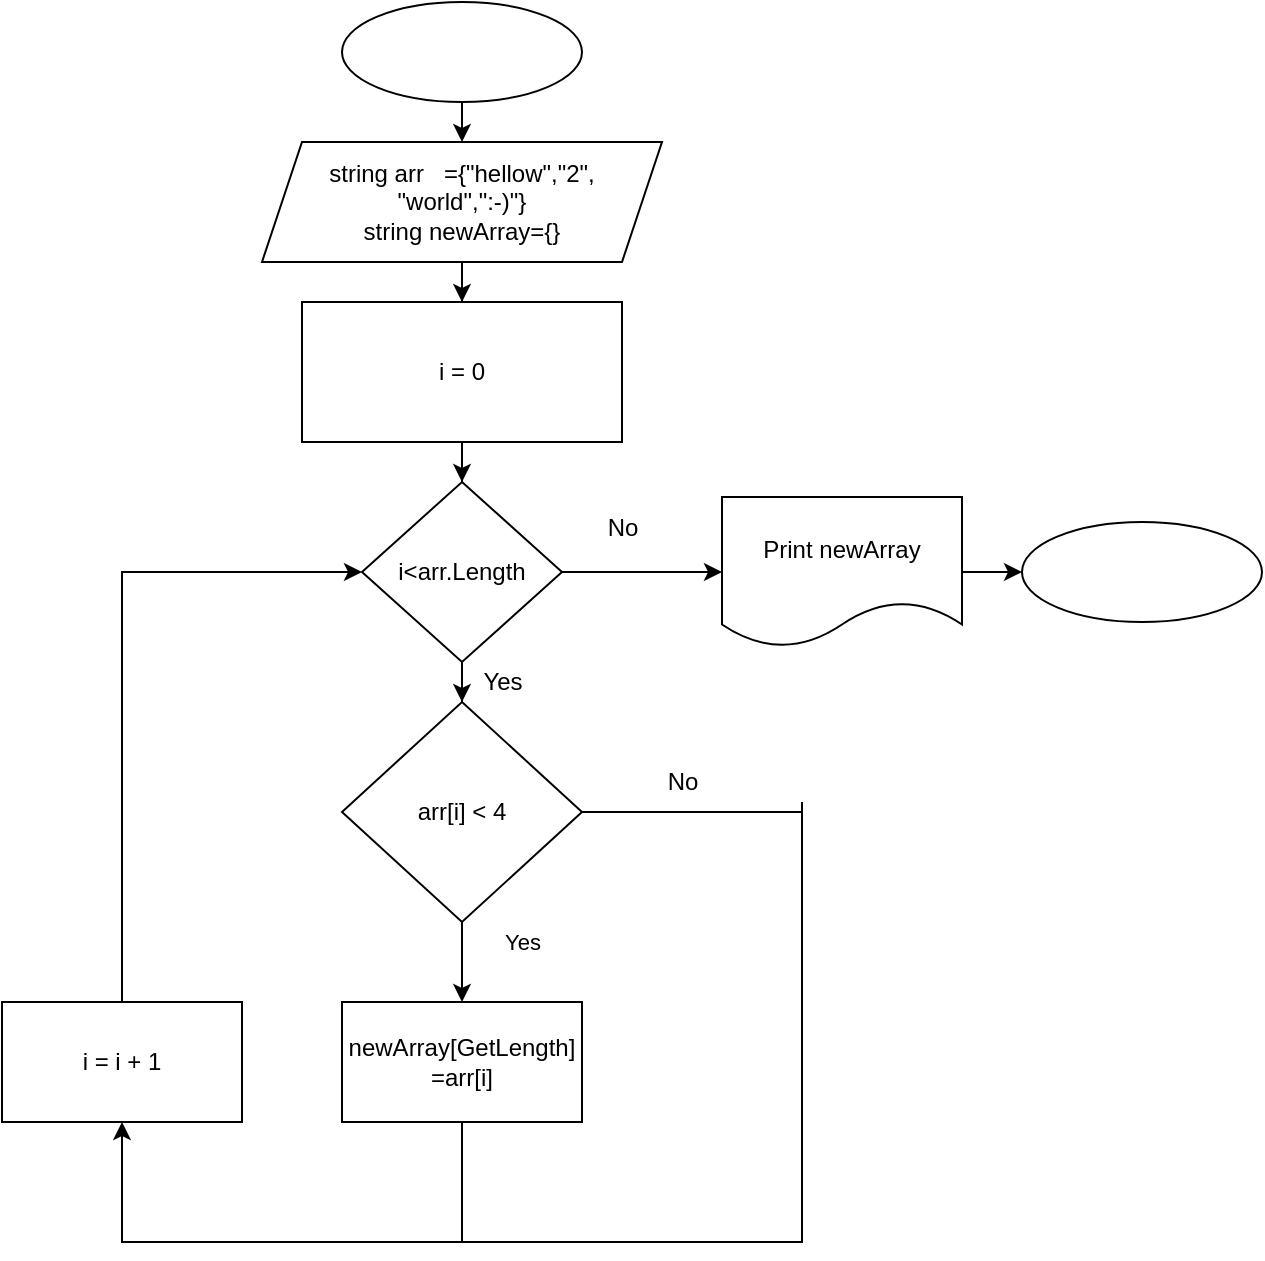 <mxfile version="20.2.3" type="device"><diagram id="GpYmO4Jg0Hdrty17c0Af" name="Страница 2"><mxGraphModel dx="1278" dy="649" grid="1" gridSize="10" guides="1" tooltips="1" connect="1" arrows="1" fold="1" page="1" pageScale="1" pageWidth="827" pageHeight="1169" math="0" shadow="0"><root><mxCell id="0"/><mxCell id="1" parent="0"/><mxCell id="oob2geyQzPJGSkqawXyX-1" value="" style="ellipse;whiteSpace=wrap;html=1;" parent="1" vertex="1"><mxGeometry x="230" y="20" width="120" height="50" as="geometry"/></mxCell><mxCell id="oob2geyQzPJGSkqawXyX-2" value="" style="edgeStyle=orthogonalEdgeStyle;rounded=0;orthogonalLoop=1;jettySize=auto;html=1;" parent="1" source="oob2geyQzPJGSkqawXyX-3" target="oob2geyQzPJGSkqawXyX-5" edge="1"><mxGeometry relative="1" as="geometry"/></mxCell><mxCell id="oob2geyQzPJGSkqawXyX-3" value="string arr&amp;nbsp; &amp;nbsp;={&quot;hellow&quot;,&quot;2&quot;, &quot;world&quot;,&quot;:-)&quot;}&lt;br&gt;string newArray={}" style="shape=parallelogram;perimeter=parallelogramPerimeter;whiteSpace=wrap;html=1;fixedSize=1;" parent="1" vertex="1"><mxGeometry x="190" y="90" width="200" height="60" as="geometry"/></mxCell><mxCell id="oob2geyQzPJGSkqawXyX-4" value="" style="edgeStyle=orthogonalEdgeStyle;rounded=0;orthogonalLoop=1;jettySize=auto;html=1;" parent="1" source="oob2geyQzPJGSkqawXyX-5" target="oob2geyQzPJGSkqawXyX-7" edge="1"><mxGeometry relative="1" as="geometry"/></mxCell><mxCell id="oob2geyQzPJGSkqawXyX-5" value="i = 0" style="whiteSpace=wrap;html=1;" parent="1" vertex="1"><mxGeometry x="210" y="170" width="160" height="70" as="geometry"/></mxCell><mxCell id="oob2geyQzPJGSkqawXyX-6" value="" style="edgeStyle=orthogonalEdgeStyle;rounded=0;orthogonalLoop=1;jettySize=auto;html=1;" parent="1" source="oob2geyQzPJGSkqawXyX-7" target="oob2geyQzPJGSkqawXyX-10" edge="1"><mxGeometry relative="1" as="geometry"/></mxCell><mxCell id="oob2geyQzPJGSkqawXyX-7" value="i&amp;lt;arr.Length" style="rhombus;whiteSpace=wrap;html=1;" parent="1" vertex="1"><mxGeometry x="240" y="260" width="100" height="90" as="geometry"/></mxCell><mxCell id="oob2geyQzPJGSkqawXyX-8" value="Yes" style="edgeStyle=orthogonalEdgeStyle;rounded=0;orthogonalLoop=1;jettySize=auto;html=1;" parent="1" source="oob2geyQzPJGSkqawXyX-10" target="oob2geyQzPJGSkqawXyX-11" edge="1"><mxGeometry x="-0.5" y="30" relative="1" as="geometry"><mxPoint as="offset"/></mxGeometry></mxCell><mxCell id="oob2geyQzPJGSkqawXyX-10" value="arr[i] &amp;lt; 4" style="rhombus;whiteSpace=wrap;html=1;" parent="1" vertex="1"><mxGeometry x="230" y="370" width="120" height="110" as="geometry"/></mxCell><mxCell id="oob2geyQzPJGSkqawXyX-11" value="newArray[GetLength]&lt;br&gt;=arr[i]" style="whiteSpace=wrap;html=1;" parent="1" vertex="1"><mxGeometry x="230" y="520" width="120" height="60" as="geometry"/></mxCell><mxCell id="oob2geyQzPJGSkqawXyX-15" value="" style="endArrow=classic;html=1;rounded=0;" parent="1" target="oob2geyQzPJGSkqawXyX-16" edge="1"><mxGeometry width="50" height="50" relative="1" as="geometry"><mxPoint x="460" y="420" as="sourcePoint"/><mxPoint x="120" y="580" as="targetPoint"/><Array as="points"><mxPoint x="460" y="640"/><mxPoint x="120" y="640"/></Array></mxGeometry></mxCell><mxCell id="oob2geyQzPJGSkqawXyX-16" value="i = i + 1" style="rounded=0;whiteSpace=wrap;html=1;" parent="1" vertex="1"><mxGeometry x="60" y="520" width="120" height="60" as="geometry"/></mxCell><mxCell id="oob2geyQzPJGSkqawXyX-17" value="" style="endArrow=classic;html=1;rounded=0;exitX=0.5;exitY=0;exitDx=0;exitDy=0;entryX=0;entryY=0.5;entryDx=0;entryDy=0;" parent="1" source="oob2geyQzPJGSkqawXyX-16" target="oob2geyQzPJGSkqawXyX-7" edge="1"><mxGeometry width="50" height="50" relative="1" as="geometry"><mxPoint x="360" y="440" as="sourcePoint"/><mxPoint x="410" y="390" as="targetPoint"/><Array as="points"><mxPoint x="120" y="305"/></Array></mxGeometry></mxCell><mxCell id="oob2geyQzPJGSkqawXyX-18" value="Print newArray" style="shape=document;whiteSpace=wrap;html=1;boundedLbl=1;" parent="1" vertex="1"><mxGeometry x="420" y="267.5" width="120" height="75" as="geometry"/></mxCell><mxCell id="oob2geyQzPJGSkqawXyX-19" value="" style="endArrow=classic;html=1;rounded=0;exitX=1;exitY=0.5;exitDx=0;exitDy=0;entryX=0;entryY=0.5;entryDx=0;entryDy=0;" parent="1" source="oob2geyQzPJGSkqawXyX-7" target="oob2geyQzPJGSkqawXyX-18" edge="1"><mxGeometry width="50" height="50" relative="1" as="geometry"><mxPoint x="360" y="440" as="sourcePoint"/><mxPoint x="410" y="390" as="targetPoint"/></mxGeometry></mxCell><mxCell id="oob2geyQzPJGSkqawXyX-20" value="" style="endArrow=classic;html=1;rounded=0;exitX=1;exitY=0.5;exitDx=0;exitDy=0;" parent="1" source="oob2geyQzPJGSkqawXyX-18" target="oob2geyQzPJGSkqawXyX-21" edge="1"><mxGeometry width="50" height="50" relative="1" as="geometry"><mxPoint x="360" y="440" as="sourcePoint"/><mxPoint x="630" y="305" as="targetPoint"/></mxGeometry></mxCell><mxCell id="oob2geyQzPJGSkqawXyX-21" value="" style="ellipse;whiteSpace=wrap;html=1;" parent="1" vertex="1"><mxGeometry x="570" y="280" width="120" height="50" as="geometry"/></mxCell><mxCell id="oob2geyQzPJGSkqawXyX-22" value="" style="endArrow=classic;html=1;rounded=0;exitX=0.5;exitY=1;exitDx=0;exitDy=0;entryX=0.5;entryY=0;entryDx=0;entryDy=0;" parent="1" source="oob2geyQzPJGSkqawXyX-1" target="oob2geyQzPJGSkqawXyX-3" edge="1"><mxGeometry width="50" height="50" relative="1" as="geometry"><mxPoint x="360" y="340" as="sourcePoint"/><mxPoint x="410" y="290" as="targetPoint"/></mxGeometry></mxCell><mxCell id="_E8lWlXz-qbEpxDG5OPb-4" value="" style="endArrow=none;html=1;rounded=0;exitX=1;exitY=0.5;exitDx=0;exitDy=0;" parent="1" source="oob2geyQzPJGSkqawXyX-10" edge="1"><mxGeometry width="50" height="50" relative="1" as="geometry"><mxPoint x="410" y="480" as="sourcePoint"/><mxPoint x="460" y="425" as="targetPoint"/></mxGeometry></mxCell><mxCell id="_E8lWlXz-qbEpxDG5OPb-6" value="No" style="text;html=1;align=center;verticalAlign=middle;resizable=0;points=[];autosize=1;strokeColor=none;fillColor=none;" parent="1" vertex="1"><mxGeometry x="380" y="395" width="40" height="30" as="geometry"/></mxCell><mxCell id="_E8lWlXz-qbEpxDG5OPb-10" value="No" style="text;html=1;align=center;verticalAlign=middle;resizable=0;points=[];autosize=1;strokeColor=none;fillColor=none;" parent="1" vertex="1"><mxGeometry x="350" y="267.5" width="40" height="30" as="geometry"/></mxCell><mxCell id="_E8lWlXz-qbEpxDG5OPb-11" value="Yes" style="text;html=1;align=center;verticalAlign=middle;resizable=0;points=[];autosize=1;strokeColor=none;fillColor=none;" parent="1" vertex="1"><mxGeometry x="290" y="345" width="40" height="30" as="geometry"/></mxCell><mxCell id="MiN2wSE9sNCAjozZFOrP-2" value="" style="endArrow=none;html=1;rounded=0;" edge="1" parent="1"><mxGeometry width="50" height="50" relative="1" as="geometry"><mxPoint x="290" y="640" as="sourcePoint"/><mxPoint x="290" y="580" as="targetPoint"/></mxGeometry></mxCell></root></mxGraphModel></diagram></mxfile>